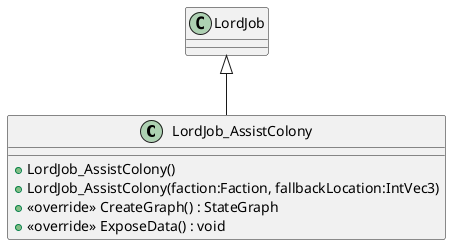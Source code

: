 @startuml
class LordJob_AssistColony {
    + LordJob_AssistColony()
    + LordJob_AssistColony(faction:Faction, fallbackLocation:IntVec3)
    + <<override>> CreateGraph() : StateGraph
    + <<override>> ExposeData() : void
}
LordJob <|-- LordJob_AssistColony
@enduml
